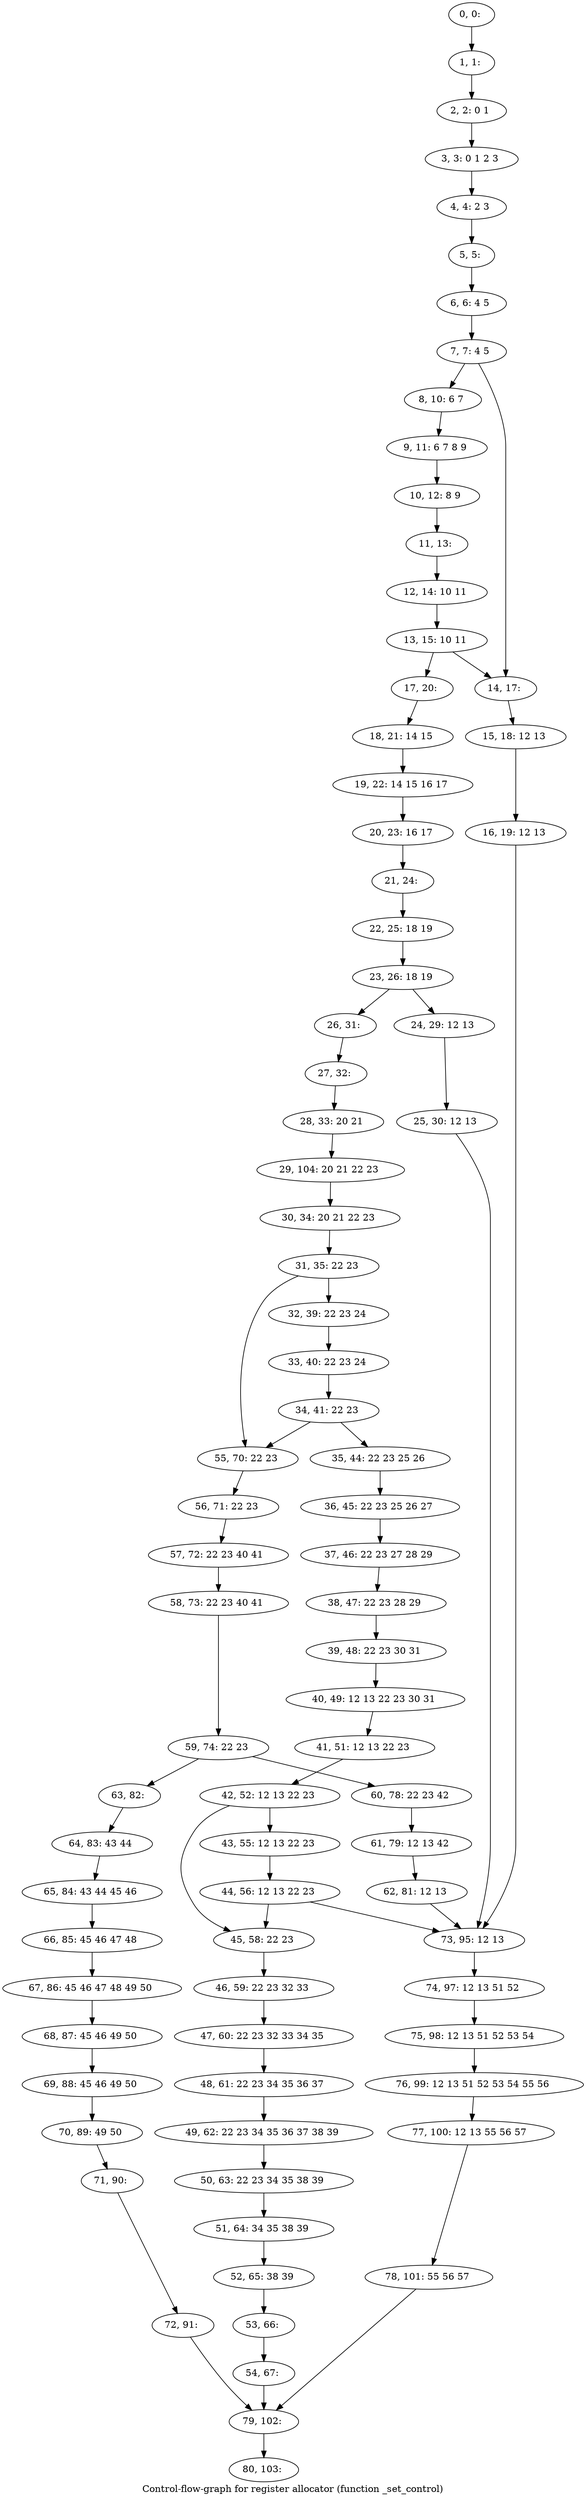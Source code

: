 digraph G {
graph [label="Control-flow-graph for register allocator (function _set_control)"]
0[label="0, 0: "];
1[label="1, 1: "];
2[label="2, 2: 0 1 "];
3[label="3, 3: 0 1 2 3 "];
4[label="4, 4: 2 3 "];
5[label="5, 5: "];
6[label="6, 6: 4 5 "];
7[label="7, 7: 4 5 "];
8[label="8, 10: 6 7 "];
9[label="9, 11: 6 7 8 9 "];
10[label="10, 12: 8 9 "];
11[label="11, 13: "];
12[label="12, 14: 10 11 "];
13[label="13, 15: 10 11 "];
14[label="14, 17: "];
15[label="15, 18: 12 13 "];
16[label="16, 19: 12 13 "];
17[label="17, 20: "];
18[label="18, 21: 14 15 "];
19[label="19, 22: 14 15 16 17 "];
20[label="20, 23: 16 17 "];
21[label="21, 24: "];
22[label="22, 25: 18 19 "];
23[label="23, 26: 18 19 "];
24[label="24, 29: 12 13 "];
25[label="25, 30: 12 13 "];
26[label="26, 31: "];
27[label="27, 32: "];
28[label="28, 33: 20 21 "];
29[label="29, 104: 20 21 22 23 "];
30[label="30, 34: 20 21 22 23 "];
31[label="31, 35: 22 23 "];
32[label="32, 39: 22 23 24 "];
33[label="33, 40: 22 23 24 "];
34[label="34, 41: 22 23 "];
35[label="35, 44: 22 23 25 26 "];
36[label="36, 45: 22 23 25 26 27 "];
37[label="37, 46: 22 23 27 28 29 "];
38[label="38, 47: 22 23 28 29 "];
39[label="39, 48: 22 23 30 31 "];
40[label="40, 49: 12 13 22 23 30 31 "];
41[label="41, 51: 12 13 22 23 "];
42[label="42, 52: 12 13 22 23 "];
43[label="43, 55: 12 13 22 23 "];
44[label="44, 56: 12 13 22 23 "];
45[label="45, 58: 22 23 "];
46[label="46, 59: 22 23 32 33 "];
47[label="47, 60: 22 23 32 33 34 35 "];
48[label="48, 61: 22 23 34 35 36 37 "];
49[label="49, 62: 22 23 34 35 36 37 38 39 "];
50[label="50, 63: 22 23 34 35 38 39 "];
51[label="51, 64: 34 35 38 39 "];
52[label="52, 65: 38 39 "];
53[label="53, 66: "];
54[label="54, 67: "];
55[label="55, 70: 22 23 "];
56[label="56, 71: 22 23 "];
57[label="57, 72: 22 23 40 41 "];
58[label="58, 73: 22 23 40 41 "];
59[label="59, 74: 22 23 "];
60[label="60, 78: 22 23 42 "];
61[label="61, 79: 12 13 42 "];
62[label="62, 81: 12 13 "];
63[label="63, 82: "];
64[label="64, 83: 43 44 "];
65[label="65, 84: 43 44 45 46 "];
66[label="66, 85: 45 46 47 48 "];
67[label="67, 86: 45 46 47 48 49 50 "];
68[label="68, 87: 45 46 49 50 "];
69[label="69, 88: 45 46 49 50 "];
70[label="70, 89: 49 50 "];
71[label="71, 90: "];
72[label="72, 91: "];
73[label="73, 95: 12 13 "];
74[label="74, 97: 12 13 51 52 "];
75[label="75, 98: 12 13 51 52 53 54 "];
76[label="76, 99: 12 13 51 52 53 54 55 56 "];
77[label="77, 100: 12 13 55 56 57 "];
78[label="78, 101: 55 56 57 "];
79[label="79, 102: "];
80[label="80, 103: "];
0->1 ;
1->2 ;
2->3 ;
3->4 ;
4->5 ;
5->6 ;
6->7 ;
7->8 ;
7->14 ;
8->9 ;
9->10 ;
10->11 ;
11->12 ;
12->13 ;
13->14 ;
13->17 ;
14->15 ;
15->16 ;
16->73 ;
17->18 ;
18->19 ;
19->20 ;
20->21 ;
21->22 ;
22->23 ;
23->24 ;
23->26 ;
24->25 ;
25->73 ;
26->27 ;
27->28 ;
28->29 ;
29->30 ;
30->31 ;
31->32 ;
31->55 ;
32->33 ;
33->34 ;
34->35 ;
34->55 ;
35->36 ;
36->37 ;
37->38 ;
38->39 ;
39->40 ;
40->41 ;
41->42 ;
42->43 ;
42->45 ;
43->44 ;
44->45 ;
44->73 ;
45->46 ;
46->47 ;
47->48 ;
48->49 ;
49->50 ;
50->51 ;
51->52 ;
52->53 ;
53->54 ;
54->79 ;
55->56 ;
56->57 ;
57->58 ;
58->59 ;
59->60 ;
59->63 ;
60->61 ;
61->62 ;
62->73 ;
63->64 ;
64->65 ;
65->66 ;
66->67 ;
67->68 ;
68->69 ;
69->70 ;
70->71 ;
71->72 ;
72->79 ;
73->74 ;
74->75 ;
75->76 ;
76->77 ;
77->78 ;
78->79 ;
79->80 ;
}
